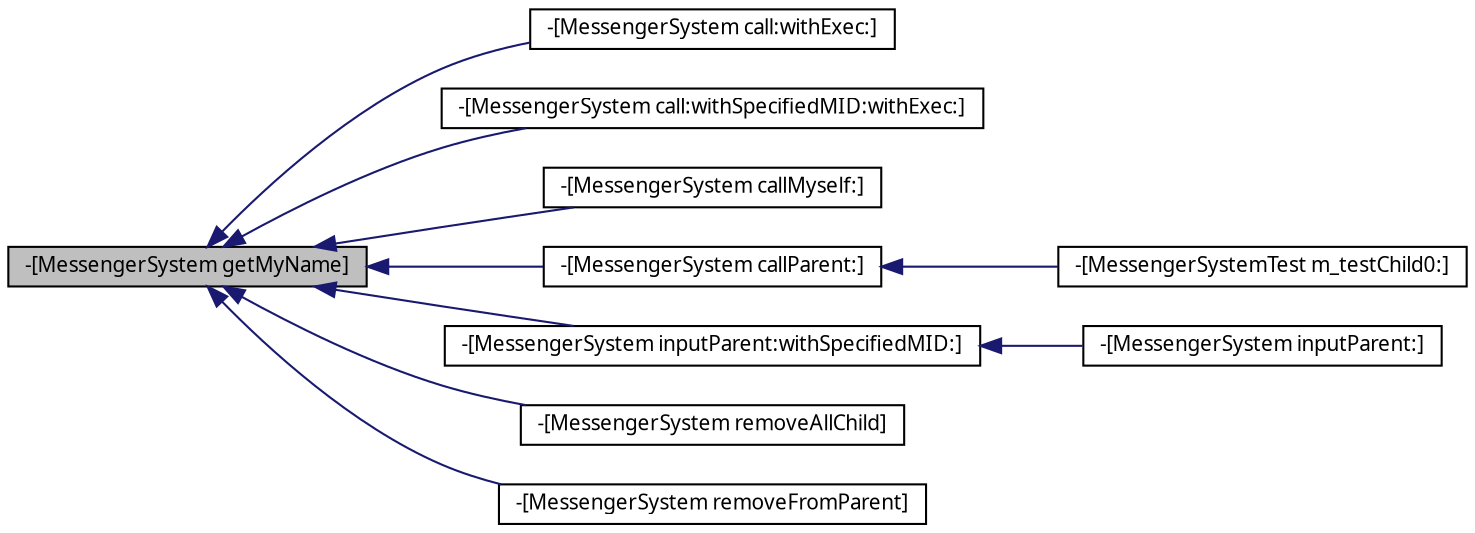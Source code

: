 digraph G
{
  edge [fontname="FreeSans.ttf",fontsize="10",labelfontname="FreeSans.ttf",labelfontsize="10"];
  node [fontname="FreeSans.ttf",fontsize="10",shape=record];
  rankdir=LR;
  Node1 [label="-[MessengerSystem getMyName]",height=0.2,width=0.4,color="black", fillcolor="grey75", style="filled" fontcolor="black"];
  Node1 -> Node2 [dir=back,color="midnightblue",fontsize="10",style="solid",fontname="FreeSans.ttf"];
  Node2 [label="-[MessengerSystem call:withExec:]",height=0.2,width=0.4,color="black", fillcolor="white", style="filled",URL="$dc/dc9/interface_messenger_system.html#ae9f0c6c7daf251eb28aad584b1eca292"];
  Node1 -> Node3 [dir=back,color="midnightblue",fontsize="10",style="solid",fontname="FreeSans.ttf"];
  Node3 [label="-[MessengerSystem call:withSpecifiedMID:withExec:]",height=0.2,width=0.4,color="black", fillcolor="white", style="filled",URL="$dc/dc9/interface_messenger_system.html#ae923fe829663d8974dc34063bd32c4a2"];
  Node1 -> Node4 [dir=back,color="midnightblue",fontsize="10",style="solid",fontname="FreeSans.ttf"];
  Node4 [label="-[MessengerSystem callMyself:]",height=0.2,width=0.4,color="black", fillcolor="white", style="filled",URL="$dc/dc9/interface_messenger_system.html#a0d78a7be460a84be04e67d73ddcf4248"];
  Node1 -> Node5 [dir=back,color="midnightblue",fontsize="10",style="solid",fontname="FreeSans.ttf"];
  Node5 [label="-[MessengerSystem callParent:]",height=0.2,width=0.4,color="black", fillcolor="white", style="filled",URL="$dc/dc9/interface_messenger_system.html#acf758deab41281c54d928be2a72fc9ba"];
  Node5 -> Node6 [dir=back,color="midnightblue",fontsize="10",style="solid",fontname="FreeSans.ttf"];
  Node6 [label="-[MessengerSystemTest m_testChild0:]",height=0.2,width=0.4,color="black", fillcolor="white", style="filled",URL="$d9/d39/interface_messenger_system_test.html#ab2b931ec9d4901e4fd60204e53fc61e7"];
  Node1 -> Node7 [dir=back,color="midnightblue",fontsize="10",style="solid",fontname="FreeSans.ttf"];
  Node7 [label="-[MessengerSystem inputParent:withSpecifiedMID:]",height=0.2,width=0.4,color="black", fillcolor="white", style="filled",URL="$dc/dc9/interface_messenger_system.html#ae7f62ea0ebdb51b5f2628f3002add7e7"];
  Node7 -> Node8 [dir=back,color="midnightblue",fontsize="10",style="solid",fontname="FreeSans.ttf"];
  Node8 [label="-[MessengerSystem inputParent:]",height=0.2,width=0.4,color="black", fillcolor="white", style="filled",URL="$dc/dc9/interface_messenger_system.html#a2dc1b363d2e1b00f232fd829225a9ff3"];
  Node1 -> Node9 [dir=back,color="midnightblue",fontsize="10",style="solid",fontname="FreeSans.ttf"];
  Node9 [label="-[MessengerSystem removeAllChild]",height=0.2,width=0.4,color="black", fillcolor="white", style="filled",URL="$dc/dc9/interface_messenger_system.html#abfbdbb7d723b910d012d980daacbcd9b"];
  Node1 -> Node10 [dir=back,color="midnightblue",fontsize="10",style="solid",fontname="FreeSans.ttf"];
  Node10 [label="-[MessengerSystem removeFromParent]",height=0.2,width=0.4,color="black", fillcolor="white", style="filled",URL="$dc/dc9/interface_messenger_system.html#a1b95b2f06c63a72a776c853d74e11b03"];
}
